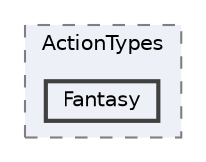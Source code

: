 digraph "C:/Users/User Asus/source/repos/Narrative Generator/Narrative Generator/Core/Actions/ActionTypes/Fantasy"
{
 // LATEX_PDF_SIZE
  bgcolor="transparent";
  edge [fontname=Helvetica,fontsize=10,labelfontname=Helvetica,labelfontsize=10];
  node [fontname=Helvetica,fontsize=10,shape=box,height=0.2,width=0.4];
  compound=true
  subgraph clusterdir_724bf5aa86b57aba15ca7193912922d1 {
    graph [ bgcolor="#edf0f7", pencolor="grey50", label="ActionTypes", fontname=Helvetica,fontsize=10 style="filled,dashed", URL="dir_724bf5aa86b57aba15ca7193912922d1.html",tooltip=""]
  dir_a6b5d5888b6be0dc9de43619c6f3a084 [label="Fantasy", fillcolor="#edf0f7", color="grey25", style="filled,bold", URL="dir_a6b5d5888b6be0dc9de43619c6f3a084.html",tooltip=""];
  }
}

